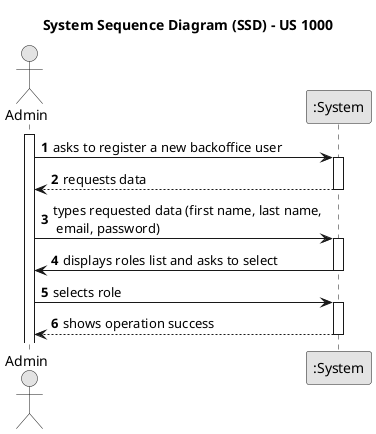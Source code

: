 @startuml
skinparam monochrome true
skinparam packageStyle rectangle
skinparam shadowing false

title System Sequence Diagram (SSD) - US 1000

autonumber

actor "Admin" as User
participant ":System" as System

activate User

    User -> System: asks to register a new backoffice user
        activate System

    System--> User : requests data
        deactivate System

    User -> System: types requested data (first name, last name,\n email, password)
        activate System

    System-> User : displays roles list and asks to select
        deactivate System

        User -> System: selects role
                activate System

            System--> User : shows operation success
                deactivate System

@enduml